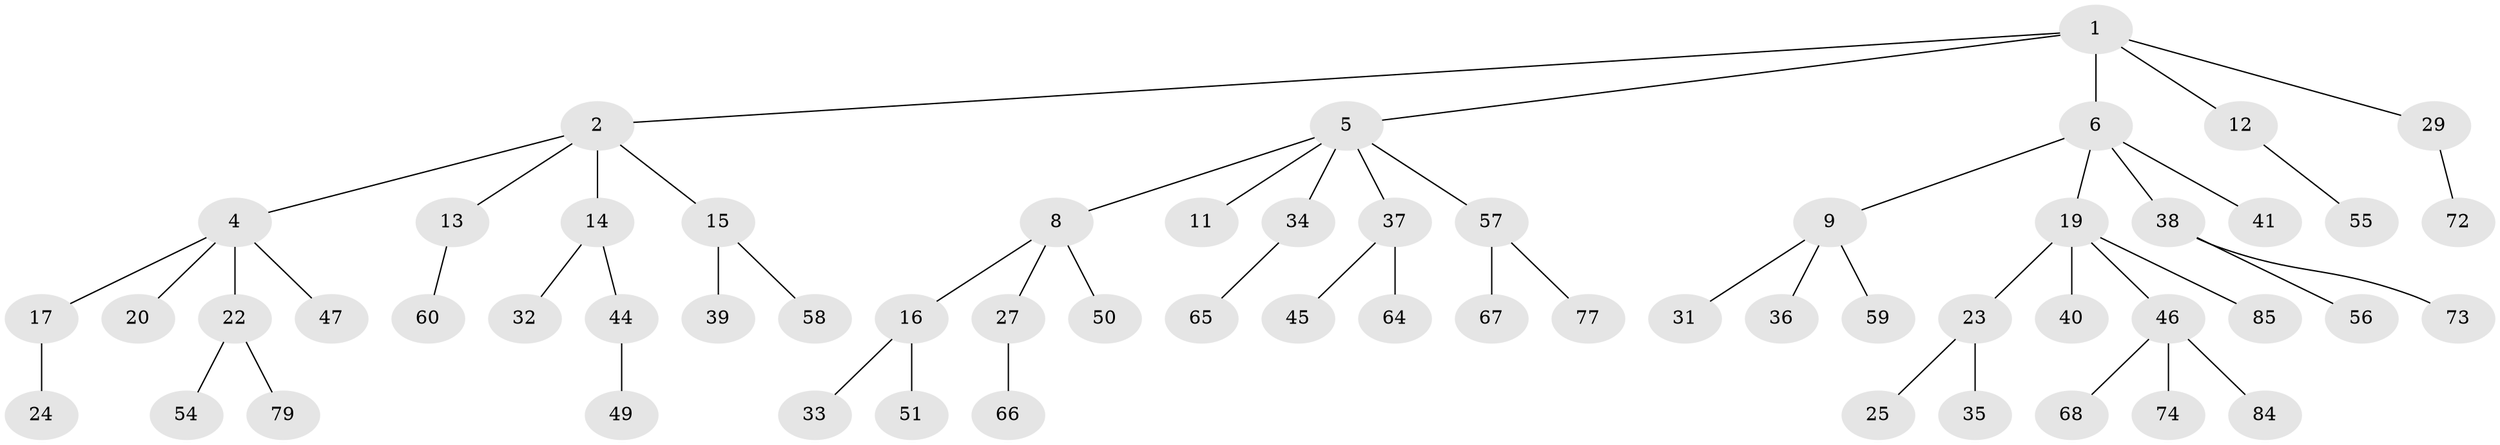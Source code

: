 // Generated by graph-tools (version 1.1) at 2025/52/02/27/25 19:52:11]
// undirected, 59 vertices, 58 edges
graph export_dot {
graph [start="1"]
  node [color=gray90,style=filled];
  1 [super="+3"];
  2;
  4 [super="+10"];
  5 [super="+7"];
  6 [super="+30"];
  8 [super="+43"];
  9 [super="+21"];
  11;
  12;
  13 [super="+76"];
  14 [super="+18"];
  15 [super="+26"];
  16 [super="+42"];
  17 [super="+53"];
  19 [super="+28"];
  20;
  22 [super="+61"];
  23 [super="+62"];
  24;
  25;
  27 [super="+52"];
  29;
  31;
  32 [super="+78"];
  33;
  34 [super="+80"];
  35 [super="+70"];
  36;
  37 [super="+48"];
  38 [super="+69"];
  39;
  40 [super="+83"];
  41;
  44;
  45;
  46 [super="+63"];
  47;
  49;
  50;
  51;
  54 [super="+81"];
  55;
  56;
  57 [super="+82"];
  58;
  59;
  60 [super="+75"];
  64;
  65;
  66 [super="+71"];
  67;
  68;
  72;
  73;
  74;
  77;
  79;
  84;
  85;
  1 -- 2;
  1 -- 6;
  1 -- 12;
  1 -- 29;
  1 -- 5;
  2 -- 4;
  2 -- 13;
  2 -- 14;
  2 -- 15;
  4 -- 17;
  4 -- 20;
  4 -- 47;
  4 -- 22;
  5 -- 34;
  5 -- 57;
  5 -- 8;
  5 -- 37;
  5 -- 11;
  6 -- 9;
  6 -- 19;
  6 -- 38;
  6 -- 41;
  8 -- 16;
  8 -- 27;
  8 -- 50;
  9 -- 36;
  9 -- 59;
  9 -- 31;
  12 -- 55;
  13 -- 60;
  14 -- 32;
  14 -- 44;
  15 -- 58;
  15 -- 39;
  16 -- 33;
  16 -- 51;
  17 -- 24;
  19 -- 23;
  19 -- 46;
  19 -- 40;
  19 -- 85;
  22 -- 54;
  22 -- 79;
  23 -- 25;
  23 -- 35;
  27 -- 66;
  29 -- 72;
  34 -- 65;
  37 -- 45;
  37 -- 64;
  38 -- 56;
  38 -- 73;
  44 -- 49;
  46 -- 68;
  46 -- 74;
  46 -- 84;
  57 -- 67;
  57 -- 77;
}
